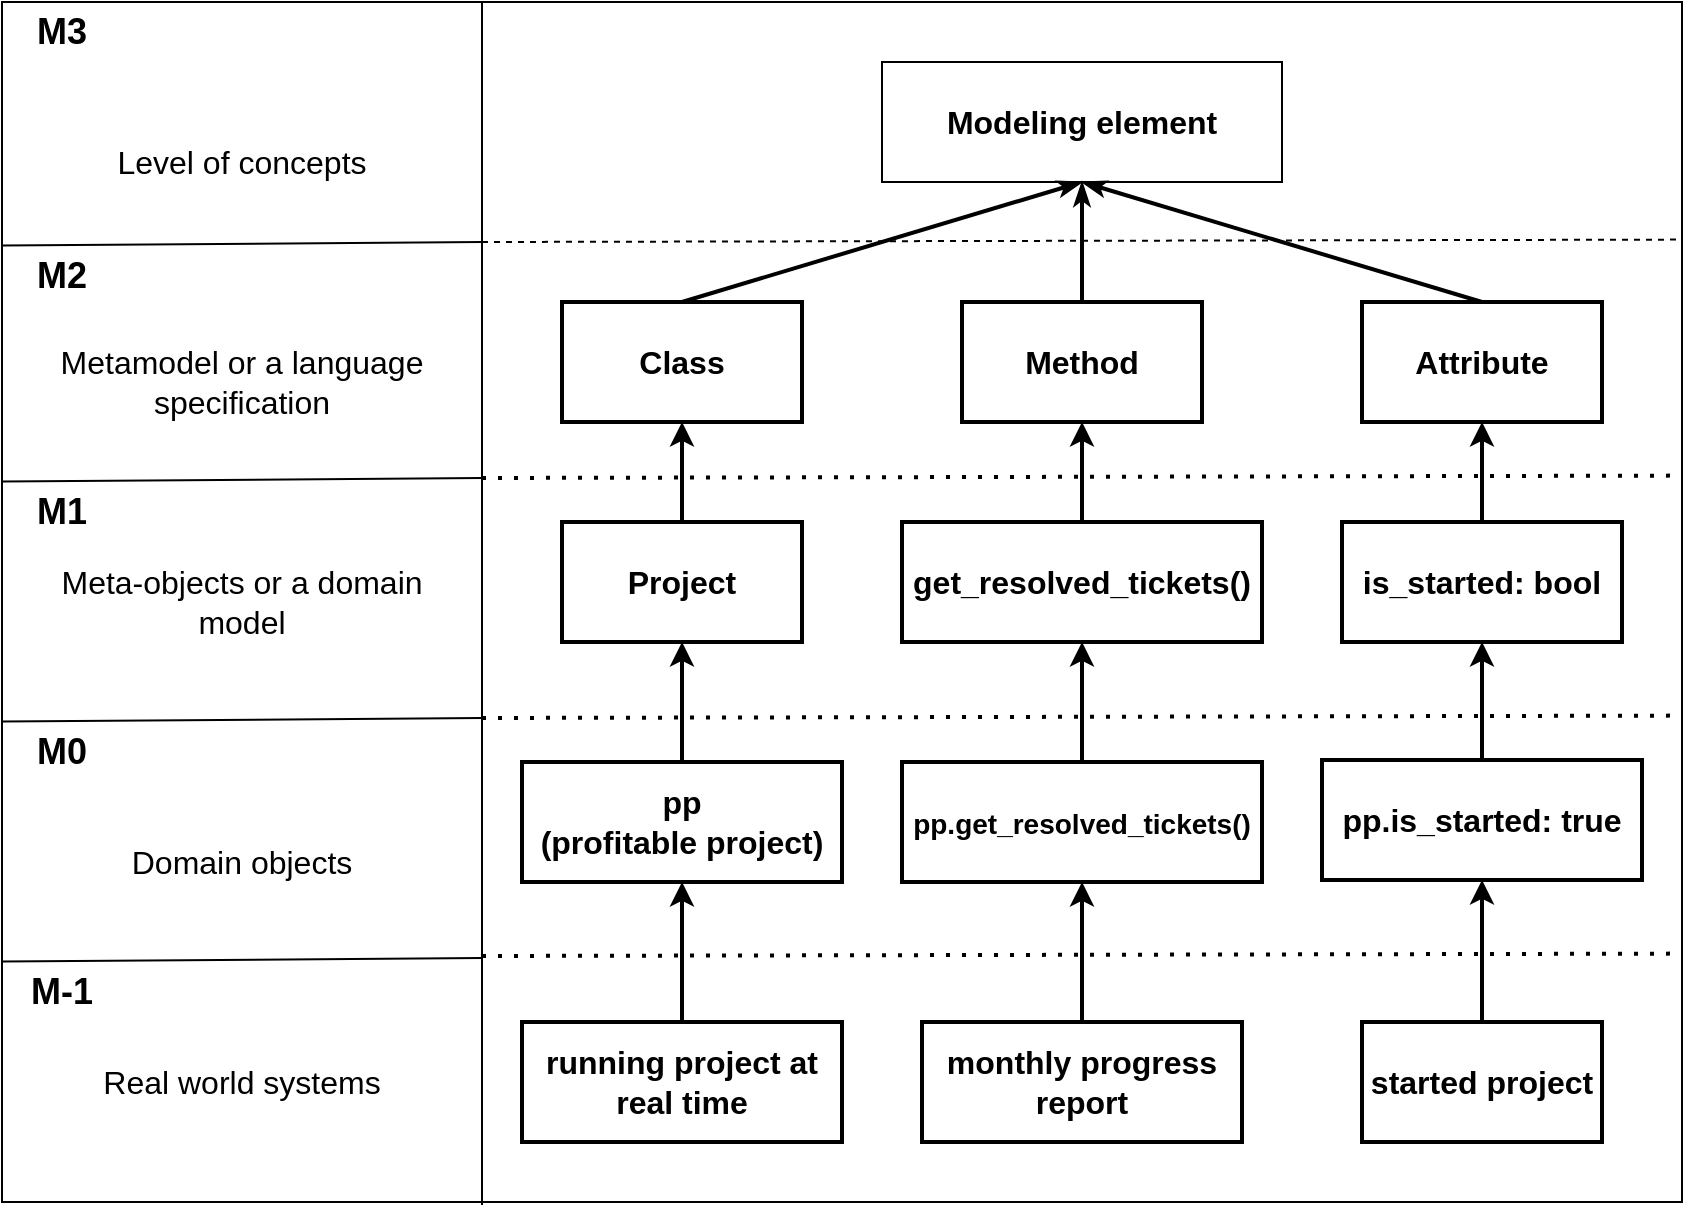 <mxfile version="20.6.0" type="device"><diagram id="OvDDpbRBrBmky8OSQ_AM" name="Page-1"><mxGraphModel dx="1038" dy="617" grid="1" gridSize="10" guides="1" tooltips="1" connect="1" arrows="1" fold="1" page="1" pageScale="1" pageWidth="850" pageHeight="1100" math="0" shadow="0"><root><mxCell id="0"/><mxCell id="1" parent="0"/><mxCell id="vlHeg-GKVwxBhqU5KlQu-7" value="" style="group;strokeWidth=5;" vertex="1" connectable="0" parent="1"><mxGeometry x="80" y="40" width="840" height="600" as="geometry"/></mxCell><mxCell id="vlHeg-GKVwxBhqU5KlQu-1" value="" style="rounded=0;whiteSpace=wrap;html=1;" vertex="1" parent="vlHeg-GKVwxBhqU5KlQu-7"><mxGeometry width="840" height="600" as="geometry"/></mxCell><mxCell id="vlHeg-GKVwxBhqU5KlQu-9" value="" style="endArrow=none;html=1;rounded=0;entryX=0.302;entryY=0.002;entryDx=0;entryDy=0;entryPerimeter=0;exitX=0.302;exitY=1.015;exitDx=0;exitDy=0;exitPerimeter=0;" edge="1" parent="vlHeg-GKVwxBhqU5KlQu-7"><mxGeometry width="50" height="50" relative="1" as="geometry"><mxPoint x="240.0" y="601.56" as="sourcePoint"/><mxPoint x="240.0" y="9.104e-15" as="targetPoint"/></mxGeometry></mxCell><mxCell id="vlHeg-GKVwxBhqU5KlQu-20" value="&lt;b&gt;&lt;font style=&quot;font-size: 18px;&quot;&gt;M3&lt;/font&gt;&lt;/b&gt;" style="text;html=1;strokeColor=none;fillColor=none;align=center;verticalAlign=middle;whiteSpace=wrap;rounded=0;dashed=1;" vertex="1" parent="vlHeg-GKVwxBhqU5KlQu-7"><mxGeometry width="60" height="30" as="geometry"/></mxCell><mxCell id="vlHeg-GKVwxBhqU5KlQu-25" value="&lt;font style=&quot;font-size: 16px;&quot;&gt;&lt;b&gt;Modeling element&lt;/b&gt;&lt;/font&gt;" style="rounded=0;whiteSpace=wrap;html=1;fontSize=18;" vertex="1" parent="vlHeg-GKVwxBhqU5KlQu-7"><mxGeometry x="440" y="30" width="200" height="60" as="geometry"/></mxCell><mxCell id="vlHeg-GKVwxBhqU5KlQu-48" style="rounded=0;orthogonalLoop=1;jettySize=auto;html=1;exitX=0.5;exitY=0;exitDx=0;exitDy=0;entryX=0.5;entryY=1;entryDx=0;entryDy=0;fontSize=16;strokeWidth=2;strokeColor=#000000;endArrow=classicThin;endFill=1;" edge="1" parent="vlHeg-GKVwxBhqU5KlQu-7" source="vlHeg-GKVwxBhqU5KlQu-26" target="vlHeg-GKVwxBhqU5KlQu-25"><mxGeometry relative="1" as="geometry"/></mxCell><mxCell id="vlHeg-GKVwxBhqU5KlQu-26" value="&lt;b&gt;Class&lt;/b&gt;" style="rounded=0;whiteSpace=wrap;html=1;fontSize=16;strokeWidth=2;" vertex="1" parent="vlHeg-GKVwxBhqU5KlQu-7"><mxGeometry x="280" y="150" width="120" height="60" as="geometry"/></mxCell><mxCell id="vlHeg-GKVwxBhqU5KlQu-49" style="rounded=0;orthogonalLoop=1;jettySize=auto;html=1;exitX=0.5;exitY=0;exitDx=0;exitDy=0;entryX=0.5;entryY=1;entryDx=0;entryDy=0;fontSize=16;strokeWidth=2;strokeColor=#000000;endArrow=classicThin;endFill=1;" edge="1" parent="vlHeg-GKVwxBhqU5KlQu-7" source="vlHeg-GKVwxBhqU5KlQu-27" target="vlHeg-GKVwxBhqU5KlQu-25"><mxGeometry relative="1" as="geometry"/></mxCell><mxCell id="vlHeg-GKVwxBhqU5KlQu-27" value="&lt;b&gt;Method&lt;/b&gt;" style="rounded=0;whiteSpace=wrap;html=1;fontSize=16;strokeWidth=2;" vertex="1" parent="vlHeg-GKVwxBhqU5KlQu-7"><mxGeometry x="480" y="150" width="120" height="60" as="geometry"/></mxCell><mxCell id="vlHeg-GKVwxBhqU5KlQu-50" style="rounded=0;orthogonalLoop=1;jettySize=auto;html=1;exitX=0.5;exitY=0;exitDx=0;exitDy=0;entryX=0.5;entryY=1;entryDx=0;entryDy=0;fontSize=16;strokeWidth=2;strokeColor=#000000;endArrow=classicThin;endFill=1;" edge="1" parent="vlHeg-GKVwxBhqU5KlQu-7" source="vlHeg-GKVwxBhqU5KlQu-28" target="vlHeg-GKVwxBhqU5KlQu-25"><mxGeometry relative="1" as="geometry"/></mxCell><mxCell id="vlHeg-GKVwxBhqU5KlQu-28" value="&lt;b&gt;Attribute&lt;/b&gt;" style="rounded=0;whiteSpace=wrap;html=1;fontSize=16;strokeWidth=2;" vertex="1" parent="vlHeg-GKVwxBhqU5KlQu-7"><mxGeometry x="680" y="150" width="120" height="60" as="geometry"/></mxCell><mxCell id="vlHeg-GKVwxBhqU5KlQu-29" value="Level of concepts" style="text;html=1;strokeColor=none;fillColor=none;align=center;verticalAlign=middle;whiteSpace=wrap;rounded=0;fontSize=16;" vertex="1" parent="vlHeg-GKVwxBhqU5KlQu-7"><mxGeometry x="10" y="50" width="220" height="60" as="geometry"/></mxCell><mxCell id="vlHeg-GKVwxBhqU5KlQu-36" value="running project at real time" style="rounded=0;whiteSpace=wrap;html=1;fontSize=16;fontStyle=1;strokeWidth=2;" vertex="1" parent="vlHeg-GKVwxBhqU5KlQu-7"><mxGeometry x="260" y="510" width="160" height="60" as="geometry"/></mxCell><mxCell id="vlHeg-GKVwxBhqU5KlQu-38" value="&lt;b&gt;&lt;font style=&quot;font-size: 16px;&quot;&gt;started project&lt;/font&gt;&lt;/b&gt;" style="rounded=0;whiteSpace=wrap;html=1;fontSize=14;strokeWidth=2;" vertex="1" parent="vlHeg-GKVwxBhqU5KlQu-7"><mxGeometry x="680" y="510" width="120" height="60" as="geometry"/></mxCell><mxCell id="vlHeg-GKVwxBhqU5KlQu-54" value="Metamodel or a language specification" style="text;html=1;strokeColor=none;fillColor=none;align=center;verticalAlign=middle;whiteSpace=wrap;rounded=0;fontSize=16;" vertex="1" parent="vlHeg-GKVwxBhqU5KlQu-7"><mxGeometry x="10" y="160" width="220" height="60" as="geometry"/></mxCell><mxCell id="vlHeg-GKVwxBhqU5KlQu-56" value="Domain objects" style="text;html=1;strokeColor=none;fillColor=none;align=center;verticalAlign=middle;whiteSpace=wrap;rounded=0;fontSize=16;" vertex="1" parent="vlHeg-GKVwxBhqU5KlQu-7"><mxGeometry x="10" y="400" width="220" height="60" as="geometry"/></mxCell><mxCell id="vlHeg-GKVwxBhqU5KlQu-12" value="" style="endArrow=none;html=1;rounded=0;exitX=0;exitY=0.203;exitDx=0;exitDy=0;exitPerimeter=0;" edge="1" parent="1" source="vlHeg-GKVwxBhqU5KlQu-1"><mxGeometry width="50" height="50" relative="1" as="geometry"><mxPoint x="530" y="370" as="sourcePoint"/><mxPoint x="320" y="160" as="targetPoint"/></mxGeometry></mxCell><mxCell id="vlHeg-GKVwxBhqU5KlQu-13" value="" style="endArrow=none;html=1;rounded=0;exitX=0;exitY=0.203;exitDx=0;exitDy=0;exitPerimeter=0;" edge="1" parent="1"><mxGeometry width="50" height="50" relative="1" as="geometry"><mxPoint x="80" y="279.8" as="sourcePoint"/><mxPoint x="320" y="278" as="targetPoint"/></mxGeometry></mxCell><mxCell id="vlHeg-GKVwxBhqU5KlQu-14" value="" style="endArrow=none;html=1;rounded=0;exitX=0;exitY=0.203;exitDx=0;exitDy=0;exitPerimeter=0;" edge="1" parent="1"><mxGeometry width="50" height="50" relative="1" as="geometry"><mxPoint x="80" y="399.8" as="sourcePoint"/><mxPoint x="320" y="398" as="targetPoint"/></mxGeometry></mxCell><mxCell id="vlHeg-GKVwxBhqU5KlQu-15" value="" style="endArrow=none;html=1;rounded=0;exitX=0;exitY=0.203;exitDx=0;exitDy=0;exitPerimeter=0;" edge="1" parent="1"><mxGeometry width="50" height="50" relative="1" as="geometry"><mxPoint x="80" y="519.8" as="sourcePoint"/><mxPoint x="320" y="518" as="targetPoint"/></mxGeometry></mxCell><mxCell id="vlHeg-GKVwxBhqU5KlQu-16" value="" style="endArrow=none;dashed=1;html=1;strokeWidth=1;rounded=0;entryX=1;entryY=0.198;entryDx=0;entryDy=0;entryPerimeter=0;fillColor=#ffe6cc;strokeColor=#000000;" edge="1" parent="1" target="vlHeg-GKVwxBhqU5KlQu-1"><mxGeometry width="50" height="50" relative="1" as="geometry"><mxPoint x="320" y="160" as="sourcePoint"/><mxPoint x="580" y="320" as="targetPoint"/></mxGeometry></mxCell><mxCell id="vlHeg-GKVwxBhqU5KlQu-17" value="" style="endArrow=none;dashed=1;html=1;dashPattern=1 3;strokeWidth=2;rounded=0;entryX=1;entryY=0.198;entryDx=0;entryDy=0;entryPerimeter=0;" edge="1" parent="1"><mxGeometry width="50" height="50" relative="1" as="geometry"><mxPoint x="320" y="278" as="sourcePoint"/><mxPoint x="920" y="276.8" as="targetPoint"/></mxGeometry></mxCell><mxCell id="vlHeg-GKVwxBhqU5KlQu-18" value="" style="endArrow=none;dashed=1;html=1;dashPattern=1 3;strokeWidth=2;rounded=0;entryX=1;entryY=0.198;entryDx=0;entryDy=0;entryPerimeter=0;" edge="1" parent="1"><mxGeometry width="50" height="50" relative="1" as="geometry"><mxPoint x="320" y="398" as="sourcePoint"/><mxPoint x="920" y="396.8" as="targetPoint"/></mxGeometry></mxCell><mxCell id="vlHeg-GKVwxBhqU5KlQu-19" value="" style="endArrow=none;dashed=1;html=1;dashPattern=1 3;strokeWidth=2;rounded=0;entryX=1;entryY=0.198;entryDx=0;entryDy=0;entryPerimeter=0;" edge="1" parent="1"><mxGeometry width="50" height="50" relative="1" as="geometry"><mxPoint x="320" y="517" as="sourcePoint"/><mxPoint x="920" y="515.8" as="targetPoint"/></mxGeometry></mxCell><mxCell id="vlHeg-GKVwxBhqU5KlQu-21" value="&lt;b&gt;&lt;font style=&quot;font-size: 18px;&quot;&gt;M2&lt;/font&gt;&lt;/b&gt;" style="text;html=1;strokeColor=none;fillColor=none;align=center;verticalAlign=middle;whiteSpace=wrap;rounded=0;dashed=1;" vertex="1" parent="1"><mxGeometry x="80" y="162" width="60" height="30" as="geometry"/></mxCell><mxCell id="vlHeg-GKVwxBhqU5KlQu-22" value="&lt;b&gt;&lt;font style=&quot;font-size: 18px;&quot;&gt;M1&lt;/font&gt;&lt;/b&gt;" style="text;html=1;strokeColor=none;fillColor=none;align=center;verticalAlign=middle;whiteSpace=wrap;rounded=0;dashed=1;" vertex="1" parent="1"><mxGeometry x="80" y="280" width="60" height="30" as="geometry"/></mxCell><mxCell id="vlHeg-GKVwxBhqU5KlQu-23" value="&lt;b&gt;&lt;font style=&quot;font-size: 18px;&quot;&gt;M0&lt;/font&gt;&lt;/b&gt;" style="text;html=1;strokeColor=none;fillColor=none;align=center;verticalAlign=middle;whiteSpace=wrap;rounded=0;dashed=1;" vertex="1" parent="1"><mxGeometry x="80" y="400" width="60" height="30" as="geometry"/></mxCell><mxCell id="vlHeg-GKVwxBhqU5KlQu-24" value="&lt;b&gt;&lt;font style=&quot;font-size: 18px;&quot;&gt;M-1&lt;/font&gt;&lt;/b&gt;" style="text;html=1;strokeColor=none;fillColor=none;align=center;verticalAlign=middle;whiteSpace=wrap;rounded=0;dashed=1;" vertex="1" parent="1"><mxGeometry x="80" y="520" width="60" height="30" as="geometry"/></mxCell><mxCell id="vlHeg-GKVwxBhqU5KlQu-41" style="edgeStyle=orthogonalEdgeStyle;rounded=0;orthogonalLoop=1;jettySize=auto;html=1;exitX=0.5;exitY=0;exitDx=0;exitDy=0;entryX=0.5;entryY=1;entryDx=0;entryDy=0;fontSize=16;strokeWidth=2;" edge="1" parent="1" source="vlHeg-GKVwxBhqU5KlQu-30" target="vlHeg-GKVwxBhqU5KlQu-26"><mxGeometry relative="1" as="geometry"/></mxCell><mxCell id="vlHeg-GKVwxBhqU5KlQu-30" value="&lt;span&gt;Project&lt;/span&gt;" style="rounded=0;whiteSpace=wrap;html=1;fontSize=16;fontStyle=1;strokeWidth=2;" vertex="1" parent="1"><mxGeometry x="360" y="300" width="120" height="60" as="geometry"/></mxCell><mxCell id="vlHeg-GKVwxBhqU5KlQu-42" style="edgeStyle=orthogonalEdgeStyle;rounded=0;orthogonalLoop=1;jettySize=auto;html=1;exitX=0.5;exitY=0;exitDx=0;exitDy=0;entryX=0.5;entryY=1;entryDx=0;entryDy=0;fontSize=16;strokeWidth=2;" edge="1" parent="1" source="vlHeg-GKVwxBhqU5KlQu-31" target="vlHeg-GKVwxBhqU5KlQu-27"><mxGeometry relative="1" as="geometry"/></mxCell><mxCell id="vlHeg-GKVwxBhqU5KlQu-31" value="&lt;font style=&quot;font-size: 16px;&quot;&gt;get_resolved_tickets()&lt;/font&gt;" style="rounded=0;whiteSpace=wrap;html=1;fontSize=16;fontStyle=1;strokeWidth=2;" vertex="1" parent="1"><mxGeometry x="530" y="300" width="180" height="60" as="geometry"/></mxCell><mxCell id="vlHeg-GKVwxBhqU5KlQu-47" style="edgeStyle=orthogonalEdgeStyle;rounded=0;orthogonalLoop=1;jettySize=auto;html=1;exitX=0.5;exitY=0;exitDx=0;exitDy=0;entryX=0.5;entryY=1;entryDx=0;entryDy=0;fontSize=16;strokeWidth=2;" edge="1" parent="1" source="vlHeg-GKVwxBhqU5KlQu-32" target="vlHeg-GKVwxBhqU5KlQu-28"><mxGeometry relative="1" as="geometry"/></mxCell><mxCell id="vlHeg-GKVwxBhqU5KlQu-32" value="&lt;span&gt;is_started: bool&lt;/span&gt;" style="rounded=0;whiteSpace=wrap;html=1;fontSize=16;fontStyle=1;strokeWidth=2;" vertex="1" parent="1"><mxGeometry x="750" y="300" width="140" height="60" as="geometry"/></mxCell><mxCell id="vlHeg-GKVwxBhqU5KlQu-40" style="edgeStyle=orthogonalEdgeStyle;rounded=0;orthogonalLoop=1;jettySize=auto;html=1;exitX=0.5;exitY=0;exitDx=0;exitDy=0;entryX=0.5;entryY=1;entryDx=0;entryDy=0;fontSize=16;strokeWidth=2;" edge="1" parent="1" source="vlHeg-GKVwxBhqU5KlQu-33" target="vlHeg-GKVwxBhqU5KlQu-30"><mxGeometry relative="1" as="geometry"/></mxCell><mxCell id="vlHeg-GKVwxBhqU5KlQu-33" value="pp&lt;br&gt;(profitable project)" style="rounded=0;whiteSpace=wrap;html=1;fontSize=16;fontStyle=1;strokeWidth=2;" vertex="1" parent="1"><mxGeometry x="340" y="420" width="160" height="60" as="geometry"/></mxCell><mxCell id="vlHeg-GKVwxBhqU5KlQu-43" style="edgeStyle=orthogonalEdgeStyle;rounded=0;orthogonalLoop=1;jettySize=auto;html=1;exitX=0.5;exitY=0;exitDx=0;exitDy=0;entryX=0.5;entryY=1;entryDx=0;entryDy=0;fontSize=16;strokeWidth=2;" edge="1" parent="1" source="vlHeg-GKVwxBhqU5KlQu-34" target="vlHeg-GKVwxBhqU5KlQu-31"><mxGeometry relative="1" as="geometry"/></mxCell><mxCell id="vlHeg-GKVwxBhqU5KlQu-34" value="&lt;font style=&quot;font-size: 14px;&quot;&gt;pp.get_resolved_tickets()&lt;/font&gt;" style="rounded=0;whiteSpace=wrap;html=1;fontSize=16;fontStyle=1;strokeWidth=2;" vertex="1" parent="1"><mxGeometry x="530" y="420" width="180" height="60" as="geometry"/></mxCell><mxCell id="vlHeg-GKVwxBhqU5KlQu-46" style="edgeStyle=orthogonalEdgeStyle;rounded=0;orthogonalLoop=1;jettySize=auto;html=1;exitX=0.5;exitY=0;exitDx=0;exitDy=0;entryX=0.5;entryY=1;entryDx=0;entryDy=0;fontSize=16;strokeWidth=2;" edge="1" parent="1" source="vlHeg-GKVwxBhqU5KlQu-35" target="vlHeg-GKVwxBhqU5KlQu-32"><mxGeometry relative="1" as="geometry"/></mxCell><mxCell id="vlHeg-GKVwxBhqU5KlQu-35" value="&lt;span&gt;pp.is_started: true&lt;/span&gt;" style="rounded=0;whiteSpace=wrap;html=1;fontSize=16;fontStyle=1;strokeWidth=2;" vertex="1" parent="1"><mxGeometry x="740" y="419" width="160" height="60" as="geometry"/></mxCell><mxCell id="vlHeg-GKVwxBhqU5KlQu-44" style="edgeStyle=orthogonalEdgeStyle;rounded=0;orthogonalLoop=1;jettySize=auto;html=1;exitX=0.5;exitY=0;exitDx=0;exitDy=0;entryX=0.5;entryY=1;entryDx=0;entryDy=0;fontSize=16;strokeWidth=2;" edge="1" parent="1" source="vlHeg-GKVwxBhqU5KlQu-37" target="vlHeg-GKVwxBhqU5KlQu-34"><mxGeometry relative="1" as="geometry"/></mxCell><mxCell id="vlHeg-GKVwxBhqU5KlQu-37" value="monthly progress report" style="rounded=0;whiteSpace=wrap;html=1;fontSize=16;fontStyle=1;strokeWidth=2;" vertex="1" parent="1"><mxGeometry x="540" y="550" width="160" height="60" as="geometry"/></mxCell><mxCell id="vlHeg-GKVwxBhqU5KlQu-39" style="edgeStyle=orthogonalEdgeStyle;rounded=0;orthogonalLoop=1;jettySize=auto;html=1;exitX=0.5;exitY=0;exitDx=0;exitDy=0;entryX=0.5;entryY=1;entryDx=0;entryDy=0;fontSize=16;strokeWidth=2;" edge="1" parent="1" source="vlHeg-GKVwxBhqU5KlQu-36" target="vlHeg-GKVwxBhqU5KlQu-33"><mxGeometry relative="1" as="geometry"/></mxCell><mxCell id="vlHeg-GKVwxBhqU5KlQu-45" style="edgeStyle=orthogonalEdgeStyle;rounded=0;orthogonalLoop=1;jettySize=auto;html=1;exitX=0.5;exitY=0;exitDx=0;exitDy=0;entryX=0.5;entryY=1;entryDx=0;entryDy=0;fontSize=16;strokeWidth=2;" edge="1" parent="1" source="vlHeg-GKVwxBhqU5KlQu-38" target="vlHeg-GKVwxBhqU5KlQu-35"><mxGeometry relative="1" as="geometry"/></mxCell><mxCell id="vlHeg-GKVwxBhqU5KlQu-55" value="Meta-objects or a domain model" style="text;html=1;strokeColor=none;fillColor=none;align=center;verticalAlign=middle;whiteSpace=wrap;rounded=0;fontSize=16;" vertex="1" parent="1"><mxGeometry x="90" y="310" width="220" height="60" as="geometry"/></mxCell><mxCell id="vlHeg-GKVwxBhqU5KlQu-57" value="Real world systems" style="text;html=1;strokeColor=none;fillColor=none;align=center;verticalAlign=middle;whiteSpace=wrap;rounded=0;fontSize=16;" vertex="1" parent="1"><mxGeometry x="90" y="550" width="220" height="60" as="geometry"/></mxCell></root></mxGraphModel></diagram></mxfile>